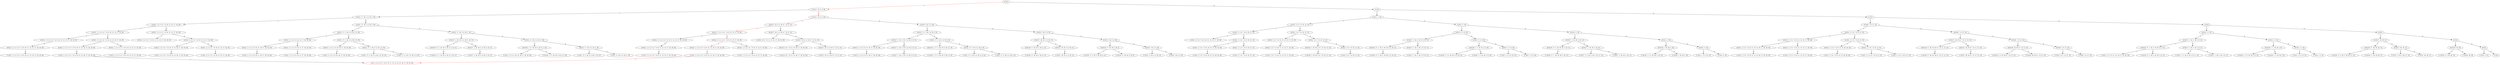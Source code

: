 strict digraph G {
  1 [ label="s0,N,[]" ];
  2 [ label="s1,N,[17, 18, 3, 4, 20]" ];
  3 [ label="s2,N,[1, 17, 18, 3, 4, 20, 5, 10]" ];
  4 [ label="s3,N,[1, 3, 4, 5, 6, 7, 8, 10, 12, 15, 17, 18, 20]" ];
  5 [ label="s4,N,[1, 2, 3, 4, 5, 6, 7, 8, 9, 10, 12, 15, 17, 18, 20]" ];
  6 [ label="s5,N,[1, 2, 3, 4, 5, 6, 7, 8, 9, 10, 11, 12, 15, 17, 18, 19, 20]" ];
  7 [ label="s6,N,[1, 2, 3, 4, 5, 6, 7, 8, 9, 10, 11, 12, 15, 17, 18, 19, 20]" ];
  8 [ label="s7,N,[1, 2, 3, 4, 5, 6, 7, 8, 9, 10, 11, 12, 15, 17, 18, 19, 20]" ];
  9 [ label="s5,N,[1, 2, 3, 4, 5, 6, 7, 8, 9, 10, 12, 15, 17, 18, 20]" ];
  10 [ label="s6,N,[1, 2, 3, 4, 5, 6, 7, 8, 9, 10, 12, 15, 16, 17, 18, 19, 20]" ];
  11 [ label="s7,N,[1, 2, 3, 4, 5, 6, 7, 8, 9, 10, 12, 15, 16, 17, 18, 19, 20]" ];
  12 [ color="red" label="_,Y,[1, 2, 3, 4, 5, 6, 7, 8, 9, 10, 11, 12, 13, 14, 15, 16, 17, 18, 19, 20]" ];
  13 [ label="s6,N,[1, 2, 3, 4, 5, 6, 7, 8, 9, 10, 12, 15, 17, 18, 20]" ];
  14 [ label="s7,N,[1, 2, 3, 4, 5, 6, 7, 8, 9, 10, 12, 15, 17, 18, 20]" ];
  15 [ label="s4,N,[1, 3, 4, 5, 6, 7, 8, 10, 12, 15, 17, 18, 20]" ];
  16 [ label="s5,N,[1, 3, 4, 5, 6, 7, 8, 10, 11, 12, 15, 17, 18, 19, 20]" ];
  17 [ label="s5,N,[1, 3, 4, 5, 6, 7, 8, 10, 12, 15, 17, 18, 20]" ];
  18 [ label="s6,N,[1, 3, 4, 5, 6, 7, 8, 10, 12, 15, 16, 17, 18, 19, 20]" ];
  19 [ label="s7,N,[1, 3, 4, 5, 6, 7, 8, 10, 12, 15, 16, 17, 18, 19, 20]" ];
  20 [ label="s6,N,[1, 3, 4, 5, 6, 7, 8, 10, 12, 15, 17, 18, 20]" ];
  21 [ label="s7,N,[1, 3, 4, 5, 6, 7, 8, 10, 12, 15, 17, 18, 20]" ];
  22 [ label="s3,N,[1, 17, 18, 3, 4, 20, 5, 10]" ];
  23 [ label="s4,N,[1, 17, 2, 18, 3, 4, 20, 5, 9, 10]" ];
  24 [ label="s5,N,[1, 2, 3, 4, 5, 9, 10, 11, 17, 18, 19, 20]" ];
  25 [ label="s6,N,[1, 2, 3, 4, 5, 9, 10, 11, 16, 17, 18, 19, 20]" ];
  26 [ label="s7,N,[1, 2, 3, 4, 5, 9, 10, 11, 16, 17, 18, 19, 20]" ];
  27 [ label="s6,N,[1, 2, 3, 4, 5, 9, 10, 11, 17, 18, 19, 20]" ];
  28 [ label="s7,N,[1, 2, 3, 4, 5, 9, 10, 11, 17, 18, 19, 20]" ];
  29 [ label="s5,N,[1, 17, 2, 18, 3, 4, 20, 5, 9, 10]" ];
  30 [ label="s6,N,[1, 2, 3, 4, 5, 9, 10, 16, 17, 18, 19, 20]" ];
  31 [ label="s7,N,[1, 2, 3, 4, 5, 9, 10, 16, 17, 18, 19, 20]" ];
  32 [ label="s6,N,[1, 17, 2, 18, 3, 4, 20, 5, 9, 10]" ];
  33 [ label="s7,N,[1, 17, 2, 18, 3, 4, 20, 5, 9, 10, 15]" ];
  34 [ label="s7,N,[1, 17, 2, 18, 3, 4, 20, 5, 9, 10]" ];
  35 [ label="s4,N,[1, 17, 18, 3, 4, 20, 5, 10]" ];
  36 [ label="s5,N,[17, 1, 18, 19, 3, 4, 20, 5, 10, 11]" ];
  37 [ label="s6,N,[16, 17, 1, 18, 19, 3, 20, 4, 5, 10, 11]" ];
  38 [ label="s7,N,[16, 17, 1, 18, 19, 3, 20, 4, 5, 10, 11]" ];
  39 [ label="s6,N,[17, 1, 18, 19, 3, 4, 20, 5, 10, 11]" ];
  40 [ label="s7,N,[17, 1, 18, 19, 3, 4, 20, 5, 10, 11]" ];
  41 [ label="s5,N,[1, 17, 18, 3, 4, 20, 5, 10]" ];
  42 [ label="s6,N,[16, 1, 17, 18, 19, 3, 20, 4, 5, 10]" ];
  43 [ label="s7,N,[1, 2, 3, 4, 5, 10, 15, 16, 17, 18, 19, 20]" ];
  44 [ label="s7,N,[16, 1, 17, 18, 19, 3, 20, 4, 5, 10]" ];
  45 [ label="s6,N,[1, 17, 18, 3, 4, 20, 5, 10]" ];
  46 [ label="s7,N,[1, 17, 2, 18, 3, 4, 20, 5, 10, 15]" ];
  47 [ label="s7,N,[1, 17, 18, 3, 4, 20, 5, 10]" ];
  48 [ label="s2,N,[17, 18, 3, 4, 20]" ];
  49 [ label="s3,N,[17, 18, 3, 4, 20, 6, 7, 8, 12, 15]" ];
  50 [ label="s4,N,[1, 2, 3, 4, 5, 6, 7, 8, 9, 12, 15, 17, 18, 20]" ];
  51 [ label="s5,N,[1, 2, 3, 4, 5, 6, 7, 8, 9, 11, 12, 15, 17, 18, 19, 20]" ];
  52 [ label="s6,N,[1, 2, 3, 4, 5, 6, 7, 8, 9, 11, 12, 15, 17, 18, 19, 20]" ];
  53 [ label="s7,N,[1, 2, 3, 4, 5, 6, 7, 8, 9, 11, 12, 15, 17, 18, 19, 20]" ];
  54 [ label="s5,N,[1, 2, 3, 4, 5, 6, 7, 8, 9, 12, 15, 17, 18, 20]" ];
  55 [ label="s6,N,[1, 2, 3, 4, 5, 6, 7, 8, 9, 12, 15, 16, 17, 18, 19, 20]" ];
  56 [ label="s7,N,[1, 2, 3, 4, 5, 6, 7, 8, 9, 12, 15, 16, 17, 18, 19, 20]" ];
  57 [ label="s6,N,[1, 2, 3, 4, 5, 6, 7, 8, 9, 12, 15, 17, 18, 20]" ];
  58 [ label="s7,N,[1, 2, 3, 4, 5, 6, 7, 8, 9, 12, 15, 17, 18, 20]" ];
  59 [ label="s4,N,[17, 18, 3, 4, 20, 6, 7, 8, 12, 15]" ];
  60 [ label="s5,N,[3, 4, 6, 7, 8, 11, 12, 15, 17, 18, 19, 20]" ];
  61 [ label="s5,N,[17, 18, 3, 4, 20, 6, 7, 8, 12, 15]" ];
  62 [ label="s6,N,[3, 4, 6, 7, 8, 12, 15, 16, 17, 18, 19, 20]" ];
  63 [ label="s7,N,[3, 4, 6, 7, 8, 12, 15, 16, 17, 18, 19, 20]" ];
  64 [ label="s6,N,[17, 18, 3, 4, 20, 6, 7, 8, 12, 15]" ];
  65 [ label="s7,N,[17, 18, 3, 4, 20, 6, 7, 8, 12, 15]" ];
  66 [ label="s3,N,[17, 18, 3, 4, 20]" ];
  67 [ label="s4,N,[1, 17, 2, 18, 3, 4, 20, 5, 9]" ];
  68 [ label="s5,N,[17, 1, 18, 2, 19, 3, 4, 20, 5, 9, 11]" ];
  69 [ label="s6,N,[1, 2, 3, 4, 5, 9, 11, 16, 17, 18, 19, 20]" ];
  70 [ label="s7,N,[1, 2, 3, 4, 5, 9, 11, 16, 17, 18, 19, 20]" ];
  71 [ label="s6,N,[17, 1, 18, 2, 19, 3, 4, 20, 5, 9, 11]" ];
  72 [ label="s7,N,[17, 1, 18, 2, 19, 3, 4, 20, 5, 9, 11]" ];
  73 [ label="s5,N,[1, 17, 2, 18, 3, 4, 20, 5, 9]" ];
  74 [ label="s6,N,[16, 1, 17, 2, 18, 19, 3, 20, 4, 5, 9]" ];
  75 [ label="s7,N,[16, 1, 17, 2, 18, 19, 3, 20, 4, 5, 9]" ];
  76 [ label="s6,N,[1, 17, 2, 18, 3, 4, 20, 5, 9]" ];
  77 [ label="s7,N,[1, 17, 2, 18, 3, 4, 20, 5, 9, 15]" ];
  78 [ label="s7,N,[1, 17, 2, 18, 3, 4, 20, 5, 9]" ];
  79 [ label="s4,N,[17, 18, 3, 4, 20]" ];
  80 [ label="s5,N,[17, 18, 19, 3, 4, 20, 11]" ];
  81 [ label="s6,N,[16, 17, 18, 19, 3, 20, 4, 11]" ];
  82 [ label="s7,N,[16, 17, 18, 19, 3, 20, 4, 11]" ];
  83 [ label="s6,N,[17, 18, 19, 3, 4, 20, 11]" ];
  84 [ label="s7,N,[17, 18, 19, 3, 4, 20, 11]" ];
  85 [ label="s5,N,[17, 18, 3, 4, 20]" ];
  86 [ label="s6,N,[16, 17, 18, 19, 3, 20, 4]" ];
  87 [ label="s7,N,[16, 17, 2, 18, 3, 19, 20, 4, 15]" ];
  88 [ label="s7,N,[16, 17, 18, 19, 3, 20, 4]" ];
  89 [ label="s6,N,[17, 18, 3, 4, 20]" ];
  90 [ label="s7,N,[17, 2, 18, 3, 4, 20, 15]" ];
  91 [ label="s7,N,[17, 18, 3, 4, 20]" ];
  92 [ label="s1,N,[]" ];
  93 [ label="s2,N,[1, 5, 10]" ];
  94 [ label="s3,N,[1, 5, 6, 7, 8, 10, 12, 15]" ];
  95 [ label="s4,N,[1, 2, 5, 6, 7, 8, 9, 10, 12, 15]" ];
  96 [ label="s5,N,[1, 2, 5, 6, 7, 8, 9, 10, 11, 12, 15, 17, 18, 19]" ];
  97 [ label="s5,N,[1, 2, 5, 6, 7, 8, 9, 10, 12, 15]" ];
  98 [ label="s6,N,[1, 2, 5, 6, 7, 8, 9, 10, 12, 15, 16, 19, 20]" ];
  99 [ label="s7,N,[1, 2, 5, 6, 7, 8, 9, 10, 12, 15, 16, 19, 20]" ];
  100 [ label="s6,N,[1, 2, 5, 6, 7, 8, 9, 10, 12, 15]" ];
  101 [ label="s7,N,[1, 2, 5, 6, 7, 8, 9, 10, 12, 15]" ];
  102 [ label="s4,N,[1, 5, 6, 7, 8, 10, 12, 15]" ];
  103 [ label="s5,N,[1, 5, 6, 7, 8, 10, 11, 12, 15, 17, 18, 19]" ];
  104 [ label="s6,N,[1, 5, 6, 7, 8, 10, 11, 12, 15, 17, 18, 19]" ];
  105 [ label="s7,N,[1, 5, 6, 7, 8, 10, 11, 12, 15, 17, 18, 19]" ];
  106 [ label="s5,N,[1, 5, 6, 7, 8, 10, 12, 15]" ];
  107 [ label="s6,N,[16, 1, 19, 20, 5, 6, 7, 8, 10, 12, 15]" ];
  108 [ label="s7,N,[16, 1, 19, 20, 5, 6, 7, 8, 10, 12, 15]" ];
  109 [ label="s6,N,[1, 5, 6, 7, 8, 10, 12, 15]" ];
  110 [ label="s7,N,[1, 5, 6, 7, 8, 10, 12, 15]" ];
  111 [ label="s3,N,[1, 5, 10]" ];
  112 [ label="s4,N,[1, 2, 5, 9, 10]" ];
  113 [ label="s5,N,[17, 1, 18, 2, 19, 5, 9, 10, 11]" ];
  114 [ label="s6,N,[16, 17, 1, 18, 2, 19, 20, 5, 9, 10, 11]" ];
  115 [ label="s7,N,[16, 17, 1, 18, 2, 19, 20, 5, 9, 10, 11]" ];
  116 [ label="s6,N,[17, 1, 18, 2, 19, 5, 9, 10, 11]" ];
  117 [ label="s7,N,[17, 1, 18, 2, 19, 5, 9, 10, 11]" ];
  118 [ label="s5,N,[1, 2, 5, 9, 10]" ];
  119 [ label="s6,N,[16, 1, 2, 19, 20, 5, 9, 10]" ];
  120 [ label="s7,N,[16, 1, 2, 3, 19, 20, 5, 9, 10, 15]" ];
  121 [ label="s7,N,[16, 1, 2, 19, 20, 5, 9, 10]" ];
  122 [ label="s6,N,[1, 2, 5, 9, 10]" ];
  123 [ label="s7,N,[1, 2, 3, 5, 9, 10, 15]" ];
  124 [ label="s7,N,[1, 2, 5, 9, 10]" ];
  125 [ label="s4,N,[1, 5, 10]" ];
  126 [ label="s5,N,[17, 1, 18, 19, 5, 10, 11]" ];
  127 [ label="s6,N,[16, 17, 1, 18, 19, 20, 5, 10, 11]" ];
  128 [ label="s7,N,[16, 17, 1, 18, 19, 20, 5, 10, 11]" ];
  129 [ label="s6,N,[17, 1, 18, 19, 5, 10, 11]" ];
  130 [ label="s7,N,[17, 1, 2, 18, 3, 19, 5, 10, 11, 15]" ];
  131 [ label="s7,N,[17, 1, 18, 19, 5, 10, 11]" ];
  132 [ label="s5,N,[1, 5, 10]" ];
  133 [ label="s6,N,[16, 1, 19, 20, 5, 10]" ];
  134 [ label="s7,N,[16, 1, 2, 3, 19, 20, 5, 10, 15]" ];
  135 [ label="s7,N,[16, 1, 19, 20, 5, 10]" ];
  136 [ label="s6,N,[1, 5, 10]" ];
  137 [ label="s7,N,[1, 2, 3, 5, 10, 15]" ];
  138 [ label="s7,N,[1, 5, 10]" ];
  139 [ label="s2,N,[]" ];
  140 [ label="s3,N,[6, 7, 8, 12, 15]" ];
  141 [ label="s4,N,[1, 2, 5, 6, 7, 8, 9, 12, 15]" ];
  142 [ label="s5,N,[1, 2, 5, 6, 7, 8, 9, 11, 12, 15, 17, 18, 19]" ];
  143 [ label="s6,N,[1, 2, 5, 6, 7, 8, 9, 11, 12, 15, 16, 17, 18, 19, 20]" ];
  144 [ label="s7,N,[1, 2, 5, 6, 7, 8, 9, 11, 12, 15, 16, 17, 18, 19, 20]" ];
  145 [ label="s6,N,[1, 2, 5, 6, 7, 8, 9, 11, 12, 15, 17, 18, 19]" ];
  146 [ label="s7,N,[1, 2, 5, 6, 7, 8, 9, 11, 12, 15, 17, 18, 19]" ];
  147 [ label="s5,N,[1, 2, 5, 6, 7, 8, 9, 12, 15]" ];
  148 [ label="s6,N,[1, 2, 5, 6, 7, 8, 9, 12, 15, 16, 19, 20]" ];
  149 [ label="s7,N,[1, 2, 5, 6, 7, 8, 9, 12, 15, 16, 19, 20]" ];
  150 [ label="s6,N,[1, 2, 5, 6, 7, 8, 9, 12, 15]" ];
  151 [ label="s7,N,[1, 2, 3, 5, 6, 7, 8, 9, 12, 15]" ];
  152 [ label="s7,N,[1, 2, 5, 6, 7, 8, 9, 12, 15]" ];
  153 [ label="s4,N,[6, 7, 8, 12, 15]" ];
  154 [ label="s5,N,[17, 18, 19, 6, 7, 8, 11, 12, 15]" ];
  155 [ label="s6,N,[16, 17, 18, 19, 20, 6, 7, 8, 11, 12, 15]" ];
  156 [ label="s7,N,[16, 17, 18, 19, 20, 6, 7, 8, 11, 12, 15]" ];
  157 [ label="s6,N,[17, 18, 19, 6, 7, 8, 11, 12, 15]" ];
  158 [ label="s7,N,[17, 18, 19, 6, 7, 8, 11, 12, 15]" ];
  159 [ label="s5,N,[6, 7, 8, 12, 15]" ];
  160 [ label="s6,N,[16, 19, 20, 6, 7, 8, 12, 15]" ];
  161 [ label="s7,N,[16, 2, 3, 19, 20, 6, 7, 8, 12, 15]" ];
  162 [ label="s7,N,[16, 19, 20, 6, 7, 8, 12, 15]" ];
  163 [ label="s6,N,[6, 7, 8, 12, 15]" ];
  164 [ label="s7,N,[2, 3, 6, 7, 8, 12, 15]" ];
  165 [ label="s7,N,[6, 7, 8, 12, 15]" ];
  166 [ label="s3,N,[]" ];
  167 [ label="s4,N,[1, 2, 5, 9]" ];
  168 [ label="s5,N,[17, 1, 18, 2, 19, 5, 9, 11]" ];
  169 [ label="s6,N,[16, 17, 1, 18, 2, 19, 20, 5, 9, 11]" ];
  170 [ label="s7,N,[1, 2, 3, 5, 9, 11, 15, 16, 17, 18, 19, 20]" ];
  171 [ label="s7,N,[16, 17, 1, 18, 2, 19, 20, 5, 9, 11]" ];
  172 [ label="s6,N,[17, 1, 18, 2, 19, 5, 9, 11]" ];
  173 [ label="s7,N,[17, 1, 2, 18, 3, 19, 5, 9, 11, 15]" ];
  174 [ label="s7,N,[17, 1, 18, 2, 19, 5, 9, 11]" ];
  175 [ label="s5,N,[1, 2, 5, 9]" ];
  176 [ label="s6,N,[16, 1, 2, 19, 20, 5, 9]" ];
  177 [ label="s7,N,[16, 1, 2, 3, 19, 20, 5, 9, 15]" ];
  178 [ label="s7,N,[16, 1, 2, 19, 20, 5, 9]" ];
  179 [ label="s6,N,[1, 2, 5, 9]" ];
  180 [ label="s7,N,[1, 2, 3, 5, 9, 15]" ];
  181 [ label="s7,N,[1, 2, 5, 9]" ];
  182 [ label="s4,N,[]" ];
  183 [ label="s5,N,[17, 18, 19, 11]" ];
  184 [ label="s6,N,[16, 17, 18, 19, 20, 11]" ];
  185 [ label="s7,N,[16, 17, 2, 18, 3, 19, 20, 11, 15]" ];
  186 [ label="s7,N,[16, 17, 18, 19, 20, 11]" ];
  187 [ label="s6,N,[17, 18, 19, 11]" ];
  188 [ label="s7,N,[17, 2, 18, 3, 19, 11, 15]" ];
  189 [ label="s7,N,[17, 18, 19, 11]" ];
  190 [ label="s5,N,[]" ];
  191 [ label="s6,N,[16, 19, 20]" ];
  192 [ label="s7,N,[16, 2, 3, 19, 20, 15]" ];
  193 [ label="s7,N,[16, 19, 20]" ];
  194 [ label="s6,N,[]" ];
  195 [ label="s7,N,[2, 3, 15]" ];
  196 [ label="s7,N,[]" ];
  7 -> 8 [ label="0" ];
  6 -> 7 [ label="0" ];
  5 -> 6 [ label="1" ];
  11 -> 12 [ label="1" ];
  10 -> 11 [ label="0" ];
  9 -> 10 [ label="1" ];
  13 -> 14 [ label="0" ];
  9 -> 13 [ label="0" ];
  5 -> 9 [ label="0" ];
  4 -> 5 [ label="1" ];
  15 -> 16 [ label="1" ];
  18 -> 19 [ label="0" ];
  17 -> 18 [ label="1" ];
  20 -> 21 [ label="0" ];
  17 -> 20 [ label="0" ];
  15 -> 17 [ label="0" ];
  4 -> 15 [ label="0" ];
  3 -> 4 [ label="1" ];
  25 -> 26 [ label="0" ];
  24 -> 25 [ label="1" ];
  27 -> 28 [ label="0" ];
  24 -> 27 [ label="0" ];
  23 -> 24 [ label="1" ];
  30 -> 31 [ label="0" ];
  29 -> 30 [ label="1" ];
  32 -> 33 [ label="1" ];
  32 -> 34 [ label="0" ];
  29 -> 32 [ label="0" ];
  23 -> 29 [ label="0" ];
  22 -> 23 [ label="1" ];
  37 -> 38 [ label="0" ];
  36 -> 37 [ label="1" ];
  39 -> 40 [ label="0" ];
  36 -> 39 [ label="0" ];
  35 -> 36 [ label="1" ];
  42 -> 43 [ label="1" ];
  42 -> 44 [ label="0" ];
  41 -> 42 [ label="1" ];
  45 -> 46 [ label="1" ];
  45 -> 47 [ label="0" ];
  41 -> 45 [ label="0" ];
  35 -> 41 [ label="0" ];
  22 -> 35 [ label="0" ];
  3 -> 22 [ label="0" ];
  2 -> 3 [ label="1" ];
  52 -> 53 [ label="0" ];
  51 -> 52 [ label="0" ];
  50 -> 51 [ label="1" ];
  56 -> 12 [ color="red" label="1" ];
  55 -> 56 [ color="red" label="0" ];
  54 -> 55 [ color="red" label="1" ];
  57 -> 58 [ label="0" ];
  54 -> 57 [ label="0" ];
  50 -> 54 [ color="red" label="0" ];
  49 -> 50 [ color="red" label="1" ];
  59 -> 60 [ label="1" ];
  62 -> 63 [ label="0" ];
  61 -> 62 [ label="1" ];
  64 -> 65 [ label="0" ];
  61 -> 64 [ label="0" ];
  59 -> 61 [ label="0" ];
  49 -> 59 [ label="0" ];
  48 -> 49 [ color="red" label="1" ];
  69 -> 70 [ label="0" ];
  68 -> 69 [ label="1" ];
  71 -> 72 [ label="0" ];
  68 -> 71 [ label="0" ];
  67 -> 68 [ label="1" ];
  74 -> 75 [ label="0" ];
  73 -> 74 [ label="1" ];
  76 -> 77 [ label="1" ];
  76 -> 78 [ label="0" ];
  73 -> 76 [ label="0" ];
  67 -> 73 [ label="0" ];
  66 -> 67 [ label="1" ];
  81 -> 82 [ label="0" ];
  80 -> 81 [ label="1" ];
  83 -> 84 [ label="0" ];
  80 -> 83 [ label="0" ];
  79 -> 80 [ label="1" ];
  86 -> 87 [ label="1" ];
  86 -> 88 [ label="0" ];
  85 -> 86 [ label="1" ];
  89 -> 90 [ label="1" ];
  89 -> 91 [ label="0" ];
  85 -> 89 [ label="0" ];
  79 -> 85 [ label="0" ];
  66 -> 79 [ label="0" ];
  48 -> 66 [ label="0" ];
  2 -> 48 [ color="red" label="0" ];
  1 -> 2 [ color="red" label="1" ];
  95 -> 96 [ label="1" ];
  98 -> 99 [ label="0" ];
  97 -> 98 [ label="1" ];
  100 -> 101 [ label="0" ];
  97 -> 100 [ label="0" ];
  95 -> 97 [ label="0" ];
  94 -> 95 [ label="1" ];
  104 -> 105 [ label="0" ];
  103 -> 104 [ label="0" ];
  102 -> 103 [ label="1" ];
  107 -> 108 [ label="0" ];
  106 -> 107 [ label="1" ];
  109 -> 110 [ label="0" ];
  106 -> 109 [ label="0" ];
  102 -> 106 [ label="0" ];
  94 -> 102 [ label="0" ];
  93 -> 94 [ label="1" ];
  114 -> 115 [ label="0" ];
  113 -> 114 [ label="1" ];
  116 -> 117 [ label="0" ];
  113 -> 116 [ label="0" ];
  112 -> 113 [ label="1" ];
  119 -> 120 [ label="1" ];
  119 -> 121 [ label="0" ];
  118 -> 119 [ label="1" ];
  122 -> 123 [ label="1" ];
  122 -> 124 [ label="0" ];
  118 -> 122 [ label="0" ];
  112 -> 118 [ label="0" ];
  111 -> 112 [ label="1" ];
  127 -> 128 [ label="0" ];
  126 -> 127 [ label="1" ];
  129 -> 130 [ label="1" ];
  129 -> 131 [ label="0" ];
  126 -> 129 [ label="0" ];
  125 -> 126 [ label="1" ];
  133 -> 134 [ label="1" ];
  133 -> 135 [ label="0" ];
  132 -> 133 [ label="1" ];
  136 -> 137 [ label="1" ];
  136 -> 138 [ label="0" ];
  132 -> 136 [ label="0" ];
  125 -> 132 [ label="0" ];
  111 -> 125 [ label="0" ];
  93 -> 111 [ label="0" ];
  92 -> 93 [ label="1" ];
  143 -> 144 [ label="0" ];
  142 -> 143 [ label="1" ];
  145 -> 146 [ label="0" ];
  142 -> 145 [ label="0" ];
  141 -> 142 [ label="1" ];
  148 -> 149 [ label="0" ];
  147 -> 148 [ label="1" ];
  150 -> 151 [ label="1" ];
  150 -> 152 [ label="0" ];
  147 -> 150 [ label="0" ];
  141 -> 147 [ label="0" ];
  140 -> 141 [ label="1" ];
  155 -> 156 [ label="0" ];
  154 -> 155 [ label="1" ];
  157 -> 158 [ label="0" ];
  154 -> 157 [ label="0" ];
  153 -> 154 [ label="1" ];
  160 -> 161 [ label="1" ];
  160 -> 162 [ label="0" ];
  159 -> 160 [ label="1" ];
  163 -> 164 [ label="1" ];
  163 -> 165 [ label="0" ];
  159 -> 163 [ label="0" ];
  153 -> 159 [ label="0" ];
  140 -> 153 [ label="0" ];
  139 -> 140 [ label="1" ];
  169 -> 170 [ label="1" ];
  169 -> 171 [ label="0" ];
  168 -> 169 [ label="1" ];
  172 -> 173 [ label="1" ];
  172 -> 174 [ label="0" ];
  168 -> 172 [ label="0" ];
  167 -> 168 [ label="1" ];
  176 -> 177 [ label="1" ];
  176 -> 178 [ label="0" ];
  175 -> 176 [ label="1" ];
  179 -> 180 [ label="1" ];
  179 -> 181 [ label="0" ];
  175 -> 179 [ label="0" ];
  167 -> 175 [ label="0" ];
  166 -> 167 [ label="1" ];
  184 -> 185 [ label="1" ];
  184 -> 186 [ label="0" ];
  183 -> 184 [ label="1" ];
  187 -> 188 [ label="1" ];
  187 -> 189 [ label="0" ];
  183 -> 187 [ label="0" ];
  182 -> 183 [ label="1" ];
  191 -> 192 [ label="1" ];
  191 -> 193 [ label="0" ];
  190 -> 191 [ label="1" ];
  194 -> 195 [ label="1" ];
  194 -> 196 [ label="0" ];
  190 -> 194 [ label="0" ];
  182 -> 190 [ label="0" ];
  166 -> 182 [ label="0" ];
  139 -> 166 [ label="0" ];
  92 -> 139 [ label="0" ];
  1 -> 92 [ label="0" ];
}
